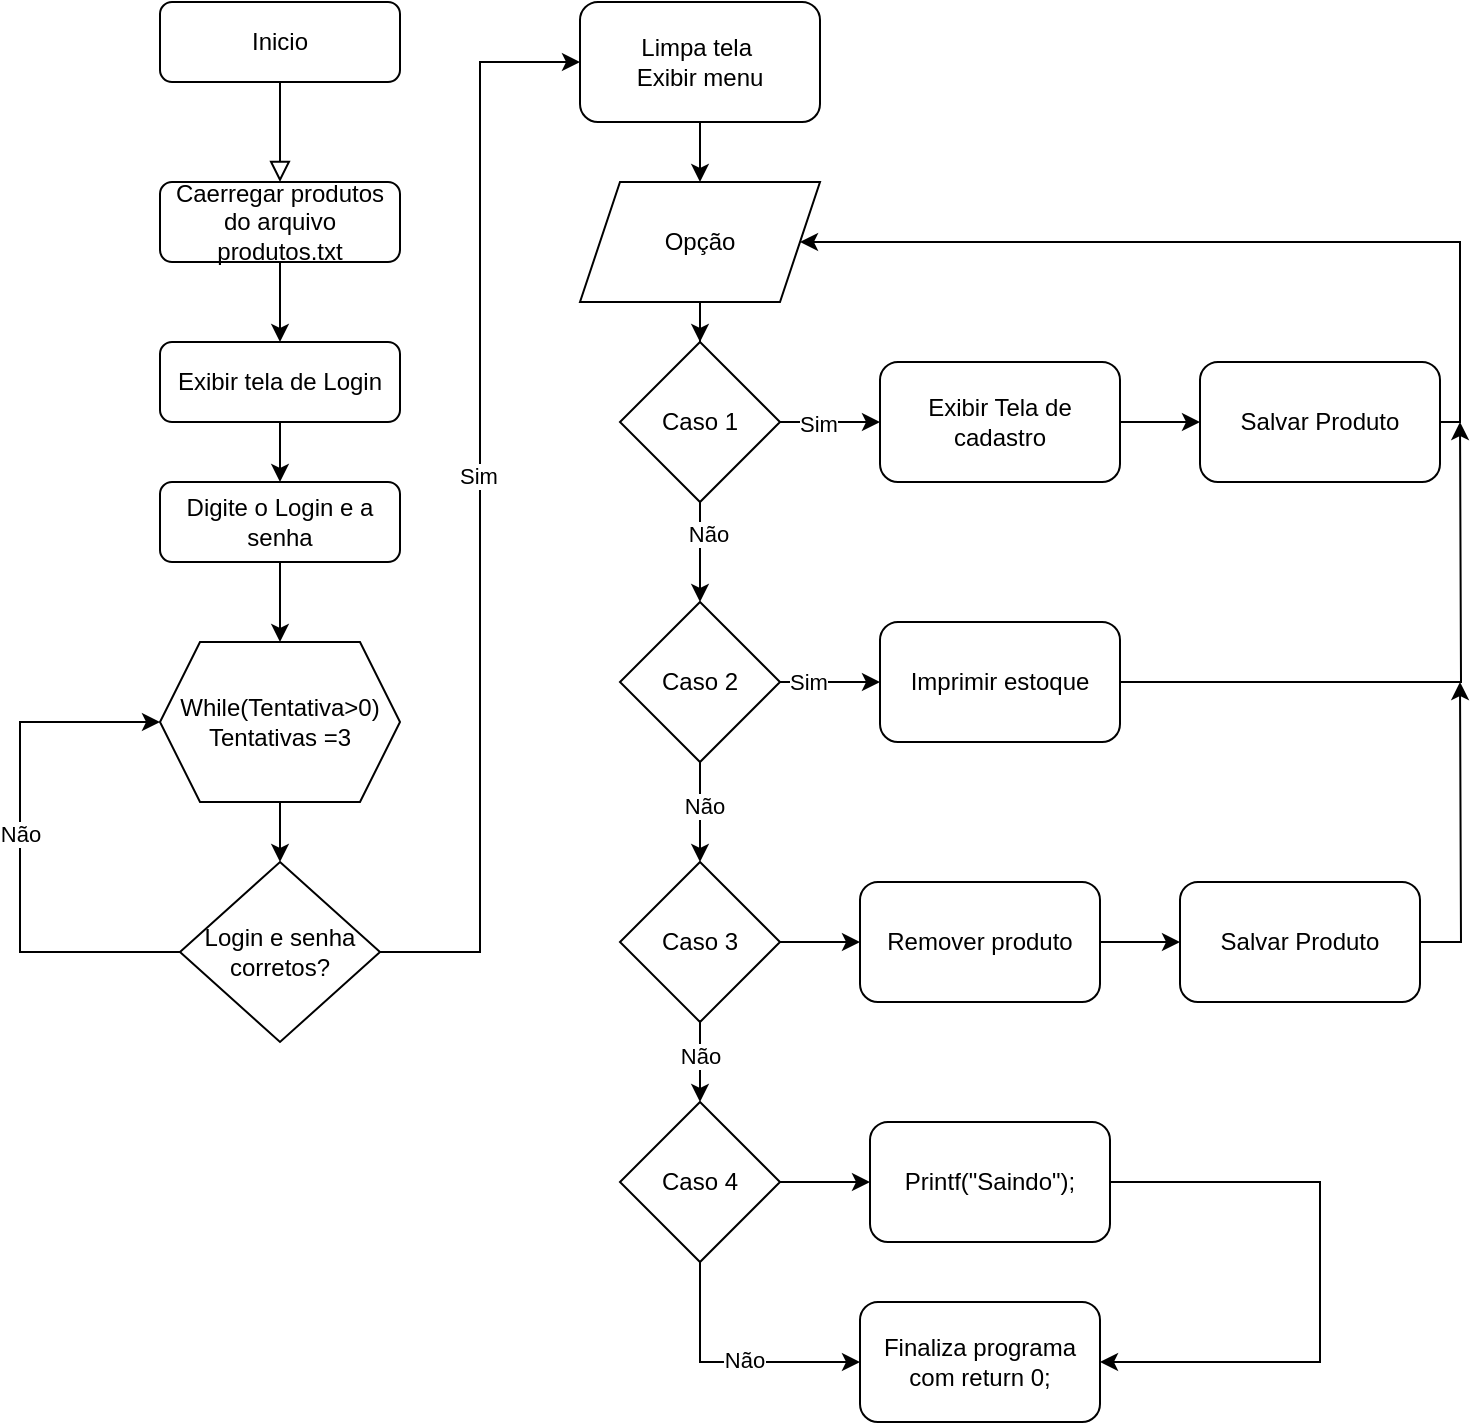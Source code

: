 <mxfile version="24.7.7">
  <diagram id="C5RBs43oDa-KdzZeNtuy" name="Page-1">
    <mxGraphModel dx="1434" dy="772" grid="1" gridSize="10" guides="1" tooltips="1" connect="1" arrows="1" fold="1" page="1" pageScale="1" pageWidth="827" pageHeight="1169" math="0" shadow="0">
      <root>
        <mxCell id="WIyWlLk6GJQsqaUBKTNV-0" />
        <mxCell id="WIyWlLk6GJQsqaUBKTNV-1" parent="WIyWlLk6GJQsqaUBKTNV-0" />
        <mxCell id="WIyWlLk6GJQsqaUBKTNV-2" value="" style="rounded=0;html=1;jettySize=auto;orthogonalLoop=1;fontSize=11;endArrow=block;endFill=0;endSize=8;strokeWidth=1;shadow=0;labelBackgroundColor=none;edgeStyle=orthogonalEdgeStyle;" parent="WIyWlLk6GJQsqaUBKTNV-1" source="WIyWlLk6GJQsqaUBKTNV-3" edge="1">
          <mxGeometry relative="1" as="geometry">
            <mxPoint x="220" y="170" as="targetPoint" />
          </mxGeometry>
        </mxCell>
        <mxCell id="WIyWlLk6GJQsqaUBKTNV-3" value="Inicio" style="rounded=1;whiteSpace=wrap;html=1;fontSize=12;glass=0;strokeWidth=1;shadow=0;" parent="WIyWlLk6GJQsqaUBKTNV-1" vertex="1">
          <mxGeometry x="160" y="80" width="120" height="40" as="geometry" />
        </mxCell>
        <mxCell id="JkCjOQlwdy0vH0DJIm9P-0" value="" style="edgeStyle=orthogonalEdgeStyle;rounded=0;orthogonalLoop=1;jettySize=auto;html=1;" edge="1" parent="WIyWlLk6GJQsqaUBKTNV-1" source="WIyWlLk6GJQsqaUBKTNV-7" target="WIyWlLk6GJQsqaUBKTNV-12">
          <mxGeometry relative="1" as="geometry" />
        </mxCell>
        <mxCell id="WIyWlLk6GJQsqaUBKTNV-7" value="Caerregar produtos do arquivo produtos.txt" style="rounded=1;whiteSpace=wrap;html=1;fontSize=12;glass=0;strokeWidth=1;shadow=0;" parent="WIyWlLk6GJQsqaUBKTNV-1" vertex="1">
          <mxGeometry x="160" y="170" width="120" height="40" as="geometry" />
        </mxCell>
        <mxCell id="JkCjOQlwdy0vH0DJIm9P-5" value="" style="edgeStyle=orthogonalEdgeStyle;rounded=0;orthogonalLoop=1;jettySize=auto;html=1;" edge="1" parent="WIyWlLk6GJQsqaUBKTNV-1" source="WIyWlLk6GJQsqaUBKTNV-11" target="JkCjOQlwdy0vH0DJIm9P-4">
          <mxGeometry relative="1" as="geometry" />
        </mxCell>
        <mxCell id="WIyWlLk6GJQsqaUBKTNV-11" value="Digite o Login e a senha" style="rounded=1;whiteSpace=wrap;html=1;fontSize=12;glass=0;strokeWidth=1;shadow=0;" parent="WIyWlLk6GJQsqaUBKTNV-1" vertex="1">
          <mxGeometry x="160" y="320" width="120" height="40" as="geometry" />
        </mxCell>
        <mxCell id="JkCjOQlwdy0vH0DJIm9P-1" value="" style="edgeStyle=orthogonalEdgeStyle;rounded=0;orthogonalLoop=1;jettySize=auto;html=1;" edge="1" parent="WIyWlLk6GJQsqaUBKTNV-1" source="WIyWlLk6GJQsqaUBKTNV-12" target="WIyWlLk6GJQsqaUBKTNV-11">
          <mxGeometry relative="1" as="geometry" />
        </mxCell>
        <mxCell id="WIyWlLk6GJQsqaUBKTNV-12" value="Exibir tela de Login" style="rounded=1;whiteSpace=wrap;html=1;fontSize=12;glass=0;strokeWidth=1;shadow=0;" parent="WIyWlLk6GJQsqaUBKTNV-1" vertex="1">
          <mxGeometry x="160" y="250" width="120" height="40" as="geometry" />
        </mxCell>
        <mxCell id="JkCjOQlwdy0vH0DJIm9P-7" style="edgeStyle=orthogonalEdgeStyle;rounded=0;orthogonalLoop=1;jettySize=auto;html=1;exitX=0;exitY=0.5;exitDx=0;exitDy=0;entryX=0;entryY=0.5;entryDx=0;entryDy=0;" edge="1" parent="WIyWlLk6GJQsqaUBKTNV-1" source="JkCjOQlwdy0vH0DJIm9P-2" target="JkCjOQlwdy0vH0DJIm9P-4">
          <mxGeometry relative="1" as="geometry">
            <Array as="points">
              <mxPoint x="90" y="555" />
              <mxPoint x="90" y="440" />
            </Array>
          </mxGeometry>
        </mxCell>
        <mxCell id="JkCjOQlwdy0vH0DJIm9P-8" value="Não" style="edgeLabel;html=1;align=center;verticalAlign=middle;resizable=0;points=[];" vertex="1" connectable="0" parent="JkCjOQlwdy0vH0DJIm9P-7">
          <mxGeometry x="-0.09" y="-4" relative="1" as="geometry">
            <mxPoint x="-4" y="-19" as="offset" />
          </mxGeometry>
        </mxCell>
        <mxCell id="JkCjOQlwdy0vH0DJIm9P-11" style="edgeStyle=orthogonalEdgeStyle;rounded=0;orthogonalLoop=1;jettySize=auto;html=1;entryX=0;entryY=0.5;entryDx=0;entryDy=0;" edge="1" parent="WIyWlLk6GJQsqaUBKTNV-1" source="JkCjOQlwdy0vH0DJIm9P-2" target="JkCjOQlwdy0vH0DJIm9P-10">
          <mxGeometry relative="1" as="geometry" />
        </mxCell>
        <mxCell id="JkCjOQlwdy0vH0DJIm9P-12" value="Sim" style="edgeLabel;html=1;align=center;verticalAlign=middle;resizable=0;points=[];" vertex="1" connectable="0" parent="JkCjOQlwdy0vH0DJIm9P-11">
          <mxGeometry x="0.058" y="1" relative="1" as="geometry">
            <mxPoint as="offset" />
          </mxGeometry>
        </mxCell>
        <mxCell id="JkCjOQlwdy0vH0DJIm9P-2" value="Login e senha corretos?" style="rhombus;whiteSpace=wrap;html=1;" vertex="1" parent="WIyWlLk6GJQsqaUBKTNV-1">
          <mxGeometry x="170" y="510" width="100" height="90" as="geometry" />
        </mxCell>
        <mxCell id="JkCjOQlwdy0vH0DJIm9P-6" value="" style="edgeStyle=orthogonalEdgeStyle;rounded=0;orthogonalLoop=1;jettySize=auto;html=1;" edge="1" parent="WIyWlLk6GJQsqaUBKTNV-1" source="JkCjOQlwdy0vH0DJIm9P-4" target="JkCjOQlwdy0vH0DJIm9P-2">
          <mxGeometry relative="1" as="geometry" />
        </mxCell>
        <mxCell id="JkCjOQlwdy0vH0DJIm9P-4" value="While(Tentativa&amp;gt;0)&lt;div&gt;Tentativas =3&lt;/div&gt;" style="shape=hexagon;perimeter=hexagonPerimeter2;whiteSpace=wrap;html=1;fixedSize=1;" vertex="1" parent="WIyWlLk6GJQsqaUBKTNV-1">
          <mxGeometry x="160" y="400" width="120" height="80" as="geometry" />
        </mxCell>
        <mxCell id="JkCjOQlwdy0vH0DJIm9P-14" value="" style="edgeStyle=orthogonalEdgeStyle;rounded=0;orthogonalLoop=1;jettySize=auto;html=1;" edge="1" parent="WIyWlLk6GJQsqaUBKTNV-1" source="JkCjOQlwdy0vH0DJIm9P-10" target="JkCjOQlwdy0vH0DJIm9P-13">
          <mxGeometry relative="1" as="geometry" />
        </mxCell>
        <mxCell id="JkCjOQlwdy0vH0DJIm9P-10" value="Limpa tela&amp;nbsp;&lt;div&gt;Exibir menu&lt;/div&gt;" style="rounded=1;whiteSpace=wrap;html=1;" vertex="1" parent="WIyWlLk6GJQsqaUBKTNV-1">
          <mxGeometry x="370" y="80" width="120" height="60" as="geometry" />
        </mxCell>
        <mxCell id="JkCjOQlwdy0vH0DJIm9P-25" value="" style="edgeStyle=orthogonalEdgeStyle;rounded=0;orthogonalLoop=1;jettySize=auto;html=1;" edge="1" parent="WIyWlLk6GJQsqaUBKTNV-1" source="JkCjOQlwdy0vH0DJIm9P-13" target="JkCjOQlwdy0vH0DJIm9P-15">
          <mxGeometry relative="1" as="geometry" />
        </mxCell>
        <mxCell id="JkCjOQlwdy0vH0DJIm9P-13" value="Opção" style="shape=parallelogram;perimeter=parallelogramPerimeter;whiteSpace=wrap;html=1;fixedSize=1;" vertex="1" parent="WIyWlLk6GJQsqaUBKTNV-1">
          <mxGeometry x="370" y="170" width="120" height="60" as="geometry" />
        </mxCell>
        <mxCell id="JkCjOQlwdy0vH0DJIm9P-19" value="" style="edgeStyle=orthogonalEdgeStyle;rounded=0;orthogonalLoop=1;jettySize=auto;html=1;" edge="1" parent="WIyWlLk6GJQsqaUBKTNV-1" source="JkCjOQlwdy0vH0DJIm9P-15" target="JkCjOQlwdy0vH0DJIm9P-16">
          <mxGeometry relative="1" as="geometry" />
        </mxCell>
        <mxCell id="JkCjOQlwdy0vH0DJIm9P-20" value="Não" style="edgeLabel;html=1;align=center;verticalAlign=middle;resizable=0;points=[];" vertex="1" connectable="0" parent="JkCjOQlwdy0vH0DJIm9P-19">
          <mxGeometry x="-0.36" y="4" relative="1" as="geometry">
            <mxPoint as="offset" />
          </mxGeometry>
        </mxCell>
        <mxCell id="JkCjOQlwdy0vH0DJIm9P-27" value="" style="edgeStyle=orthogonalEdgeStyle;rounded=0;orthogonalLoop=1;jettySize=auto;html=1;" edge="1" parent="WIyWlLk6GJQsqaUBKTNV-1" source="JkCjOQlwdy0vH0DJIm9P-15" target="JkCjOQlwdy0vH0DJIm9P-26">
          <mxGeometry relative="1" as="geometry" />
        </mxCell>
        <mxCell id="JkCjOQlwdy0vH0DJIm9P-33" value="Sim" style="edgeLabel;html=1;align=center;verticalAlign=middle;resizable=0;points=[];" vertex="1" connectable="0" parent="JkCjOQlwdy0vH0DJIm9P-27">
          <mxGeometry x="-0.24" y="-1" relative="1" as="geometry">
            <mxPoint as="offset" />
          </mxGeometry>
        </mxCell>
        <mxCell id="JkCjOQlwdy0vH0DJIm9P-15" value="Caso 1" style="rhombus;whiteSpace=wrap;html=1;" vertex="1" parent="WIyWlLk6GJQsqaUBKTNV-1">
          <mxGeometry x="390" y="250" width="80" height="80" as="geometry" />
        </mxCell>
        <mxCell id="JkCjOQlwdy0vH0DJIm9P-21" value="" style="edgeStyle=orthogonalEdgeStyle;rounded=0;orthogonalLoop=1;jettySize=auto;html=1;" edge="1" parent="WIyWlLk6GJQsqaUBKTNV-1" source="JkCjOQlwdy0vH0DJIm9P-16" target="JkCjOQlwdy0vH0DJIm9P-17">
          <mxGeometry relative="1" as="geometry" />
        </mxCell>
        <mxCell id="JkCjOQlwdy0vH0DJIm9P-22" value="Não" style="edgeLabel;html=1;align=center;verticalAlign=middle;resizable=0;points=[];" vertex="1" connectable="0" parent="JkCjOQlwdy0vH0DJIm9P-21">
          <mxGeometry x="-0.12" y="2" relative="1" as="geometry">
            <mxPoint as="offset" />
          </mxGeometry>
        </mxCell>
        <mxCell id="JkCjOQlwdy0vH0DJIm9P-32" value="" style="edgeStyle=orthogonalEdgeStyle;rounded=0;orthogonalLoop=1;jettySize=auto;html=1;" edge="1" parent="WIyWlLk6GJQsqaUBKTNV-1" source="JkCjOQlwdy0vH0DJIm9P-16" target="JkCjOQlwdy0vH0DJIm9P-31">
          <mxGeometry relative="1" as="geometry" />
        </mxCell>
        <mxCell id="JkCjOQlwdy0vH0DJIm9P-34" value="Sim" style="edgeLabel;html=1;align=center;verticalAlign=middle;resizable=0;points=[];" vertex="1" connectable="0" parent="JkCjOQlwdy0vH0DJIm9P-32">
          <mxGeometry x="-0.44" relative="1" as="geometry">
            <mxPoint as="offset" />
          </mxGeometry>
        </mxCell>
        <mxCell id="JkCjOQlwdy0vH0DJIm9P-16" value="Caso 2" style="rhombus;whiteSpace=wrap;html=1;" vertex="1" parent="WIyWlLk6GJQsqaUBKTNV-1">
          <mxGeometry x="390" y="380" width="80" height="80" as="geometry" />
        </mxCell>
        <mxCell id="JkCjOQlwdy0vH0DJIm9P-23" value="" style="edgeStyle=orthogonalEdgeStyle;rounded=0;orthogonalLoop=1;jettySize=auto;html=1;" edge="1" parent="WIyWlLk6GJQsqaUBKTNV-1" source="JkCjOQlwdy0vH0DJIm9P-17" target="JkCjOQlwdy0vH0DJIm9P-18">
          <mxGeometry relative="1" as="geometry" />
        </mxCell>
        <mxCell id="JkCjOQlwdy0vH0DJIm9P-24" value="Não" style="edgeLabel;html=1;align=center;verticalAlign=middle;resizable=0;points=[];" vertex="1" connectable="0" parent="JkCjOQlwdy0vH0DJIm9P-23">
          <mxGeometry x="-0.15" relative="1" as="geometry">
            <mxPoint as="offset" />
          </mxGeometry>
        </mxCell>
        <mxCell id="JkCjOQlwdy0vH0DJIm9P-38" value="" style="edgeStyle=orthogonalEdgeStyle;rounded=0;orthogonalLoop=1;jettySize=auto;html=1;" edge="1" parent="WIyWlLk6GJQsqaUBKTNV-1" source="JkCjOQlwdy0vH0DJIm9P-17" target="JkCjOQlwdy0vH0DJIm9P-36">
          <mxGeometry relative="1" as="geometry" />
        </mxCell>
        <mxCell id="JkCjOQlwdy0vH0DJIm9P-17" value="Caso 3" style="rhombus;whiteSpace=wrap;html=1;" vertex="1" parent="WIyWlLk6GJQsqaUBKTNV-1">
          <mxGeometry x="390" y="510" width="80" height="80" as="geometry" />
        </mxCell>
        <mxCell id="JkCjOQlwdy0vH0DJIm9P-43" style="edgeStyle=orthogonalEdgeStyle;rounded=0;orthogonalLoop=1;jettySize=auto;html=1;exitX=0.5;exitY=1;exitDx=0;exitDy=0;entryX=0;entryY=0.5;entryDx=0;entryDy=0;" edge="1" parent="WIyWlLk6GJQsqaUBKTNV-1" source="JkCjOQlwdy0vH0DJIm9P-18" target="JkCjOQlwdy0vH0DJIm9P-42">
          <mxGeometry relative="1" as="geometry" />
        </mxCell>
        <mxCell id="JkCjOQlwdy0vH0DJIm9P-44" value="Não" style="edgeLabel;html=1;align=center;verticalAlign=middle;resizable=0;points=[];" vertex="1" connectable="0" parent="JkCjOQlwdy0vH0DJIm9P-43">
          <mxGeometry x="0.108" y="1" relative="1" as="geometry">
            <mxPoint as="offset" />
          </mxGeometry>
        </mxCell>
        <mxCell id="JkCjOQlwdy0vH0DJIm9P-46" value="" style="edgeStyle=orthogonalEdgeStyle;rounded=0;orthogonalLoop=1;jettySize=auto;html=1;" edge="1" parent="WIyWlLk6GJQsqaUBKTNV-1" source="JkCjOQlwdy0vH0DJIm9P-18" target="JkCjOQlwdy0vH0DJIm9P-45">
          <mxGeometry relative="1" as="geometry" />
        </mxCell>
        <mxCell id="JkCjOQlwdy0vH0DJIm9P-18" value="Caso 4" style="rhombus;whiteSpace=wrap;html=1;" vertex="1" parent="WIyWlLk6GJQsqaUBKTNV-1">
          <mxGeometry x="390" y="630" width="80" height="80" as="geometry" />
        </mxCell>
        <mxCell id="JkCjOQlwdy0vH0DJIm9P-29" value="" style="edgeStyle=orthogonalEdgeStyle;rounded=0;orthogonalLoop=1;jettySize=auto;html=1;" edge="1" parent="WIyWlLk6GJQsqaUBKTNV-1" source="JkCjOQlwdy0vH0DJIm9P-26" target="JkCjOQlwdy0vH0DJIm9P-28">
          <mxGeometry relative="1" as="geometry" />
        </mxCell>
        <mxCell id="JkCjOQlwdy0vH0DJIm9P-26" value="Exibir Tela de cadastro" style="rounded=1;whiteSpace=wrap;html=1;" vertex="1" parent="WIyWlLk6GJQsqaUBKTNV-1">
          <mxGeometry x="520" y="260" width="120" height="60" as="geometry" />
        </mxCell>
        <mxCell id="JkCjOQlwdy0vH0DJIm9P-30" style="edgeStyle=orthogonalEdgeStyle;rounded=0;orthogonalLoop=1;jettySize=auto;html=1;exitX=1;exitY=0.5;exitDx=0;exitDy=0;entryX=1;entryY=0.5;entryDx=0;entryDy=0;" edge="1" parent="WIyWlLk6GJQsqaUBKTNV-1" source="JkCjOQlwdy0vH0DJIm9P-28" target="JkCjOQlwdy0vH0DJIm9P-13">
          <mxGeometry relative="1" as="geometry">
            <Array as="points">
              <mxPoint x="810" y="290" />
              <mxPoint x="810" y="200" />
            </Array>
          </mxGeometry>
        </mxCell>
        <mxCell id="JkCjOQlwdy0vH0DJIm9P-28" value="Salvar Produto" style="rounded=1;whiteSpace=wrap;html=1;" vertex="1" parent="WIyWlLk6GJQsqaUBKTNV-1">
          <mxGeometry x="680" y="260" width="120" height="60" as="geometry" />
        </mxCell>
        <mxCell id="JkCjOQlwdy0vH0DJIm9P-35" style="edgeStyle=orthogonalEdgeStyle;rounded=0;orthogonalLoop=1;jettySize=auto;html=1;exitX=1;exitY=0.5;exitDx=0;exitDy=0;" edge="1" parent="WIyWlLk6GJQsqaUBKTNV-1" source="JkCjOQlwdy0vH0DJIm9P-31">
          <mxGeometry relative="1" as="geometry">
            <mxPoint x="810" y="290" as="targetPoint" />
          </mxGeometry>
        </mxCell>
        <mxCell id="JkCjOQlwdy0vH0DJIm9P-31" value="Imprimir estoque" style="rounded=1;whiteSpace=wrap;html=1;" vertex="1" parent="WIyWlLk6GJQsqaUBKTNV-1">
          <mxGeometry x="520" y="390" width="120" height="60" as="geometry" />
        </mxCell>
        <mxCell id="JkCjOQlwdy0vH0DJIm9P-39" value="" style="edgeStyle=orthogonalEdgeStyle;rounded=0;orthogonalLoop=1;jettySize=auto;html=1;" edge="1" parent="WIyWlLk6GJQsqaUBKTNV-1" source="JkCjOQlwdy0vH0DJIm9P-36" target="JkCjOQlwdy0vH0DJIm9P-37">
          <mxGeometry relative="1" as="geometry" />
        </mxCell>
        <mxCell id="JkCjOQlwdy0vH0DJIm9P-36" value="Remover produto" style="rounded=1;whiteSpace=wrap;html=1;" vertex="1" parent="WIyWlLk6GJQsqaUBKTNV-1">
          <mxGeometry x="510" y="520" width="120" height="60" as="geometry" />
        </mxCell>
        <mxCell id="JkCjOQlwdy0vH0DJIm9P-40" style="edgeStyle=orthogonalEdgeStyle;rounded=0;orthogonalLoop=1;jettySize=auto;html=1;" edge="1" parent="WIyWlLk6GJQsqaUBKTNV-1" source="JkCjOQlwdy0vH0DJIm9P-37">
          <mxGeometry relative="1" as="geometry">
            <mxPoint x="810" y="420" as="targetPoint" />
          </mxGeometry>
        </mxCell>
        <mxCell id="JkCjOQlwdy0vH0DJIm9P-37" value="Salvar Produto" style="rounded=1;whiteSpace=wrap;html=1;" vertex="1" parent="WIyWlLk6GJQsqaUBKTNV-1">
          <mxGeometry x="670" y="520" width="120" height="60" as="geometry" />
        </mxCell>
        <mxCell id="JkCjOQlwdy0vH0DJIm9P-42" value="Finaliza programa com return 0;" style="rounded=1;whiteSpace=wrap;html=1;" vertex="1" parent="WIyWlLk6GJQsqaUBKTNV-1">
          <mxGeometry x="510" y="730" width="120" height="60" as="geometry" />
        </mxCell>
        <mxCell id="JkCjOQlwdy0vH0DJIm9P-47" style="edgeStyle=orthogonalEdgeStyle;rounded=0;orthogonalLoop=1;jettySize=auto;html=1;exitX=1;exitY=0.5;exitDx=0;exitDy=0;entryX=1;entryY=0.5;entryDx=0;entryDy=0;" edge="1" parent="WIyWlLk6GJQsqaUBKTNV-1" source="JkCjOQlwdy0vH0DJIm9P-45" target="JkCjOQlwdy0vH0DJIm9P-42">
          <mxGeometry relative="1" as="geometry">
            <Array as="points">
              <mxPoint x="740" y="670" />
              <mxPoint x="740" y="760" />
            </Array>
          </mxGeometry>
        </mxCell>
        <mxCell id="JkCjOQlwdy0vH0DJIm9P-45" value="Printf(&quot;Saindo&quot;);" style="rounded=1;whiteSpace=wrap;html=1;" vertex="1" parent="WIyWlLk6GJQsqaUBKTNV-1">
          <mxGeometry x="515" y="640" width="120" height="60" as="geometry" />
        </mxCell>
      </root>
    </mxGraphModel>
  </diagram>
</mxfile>
